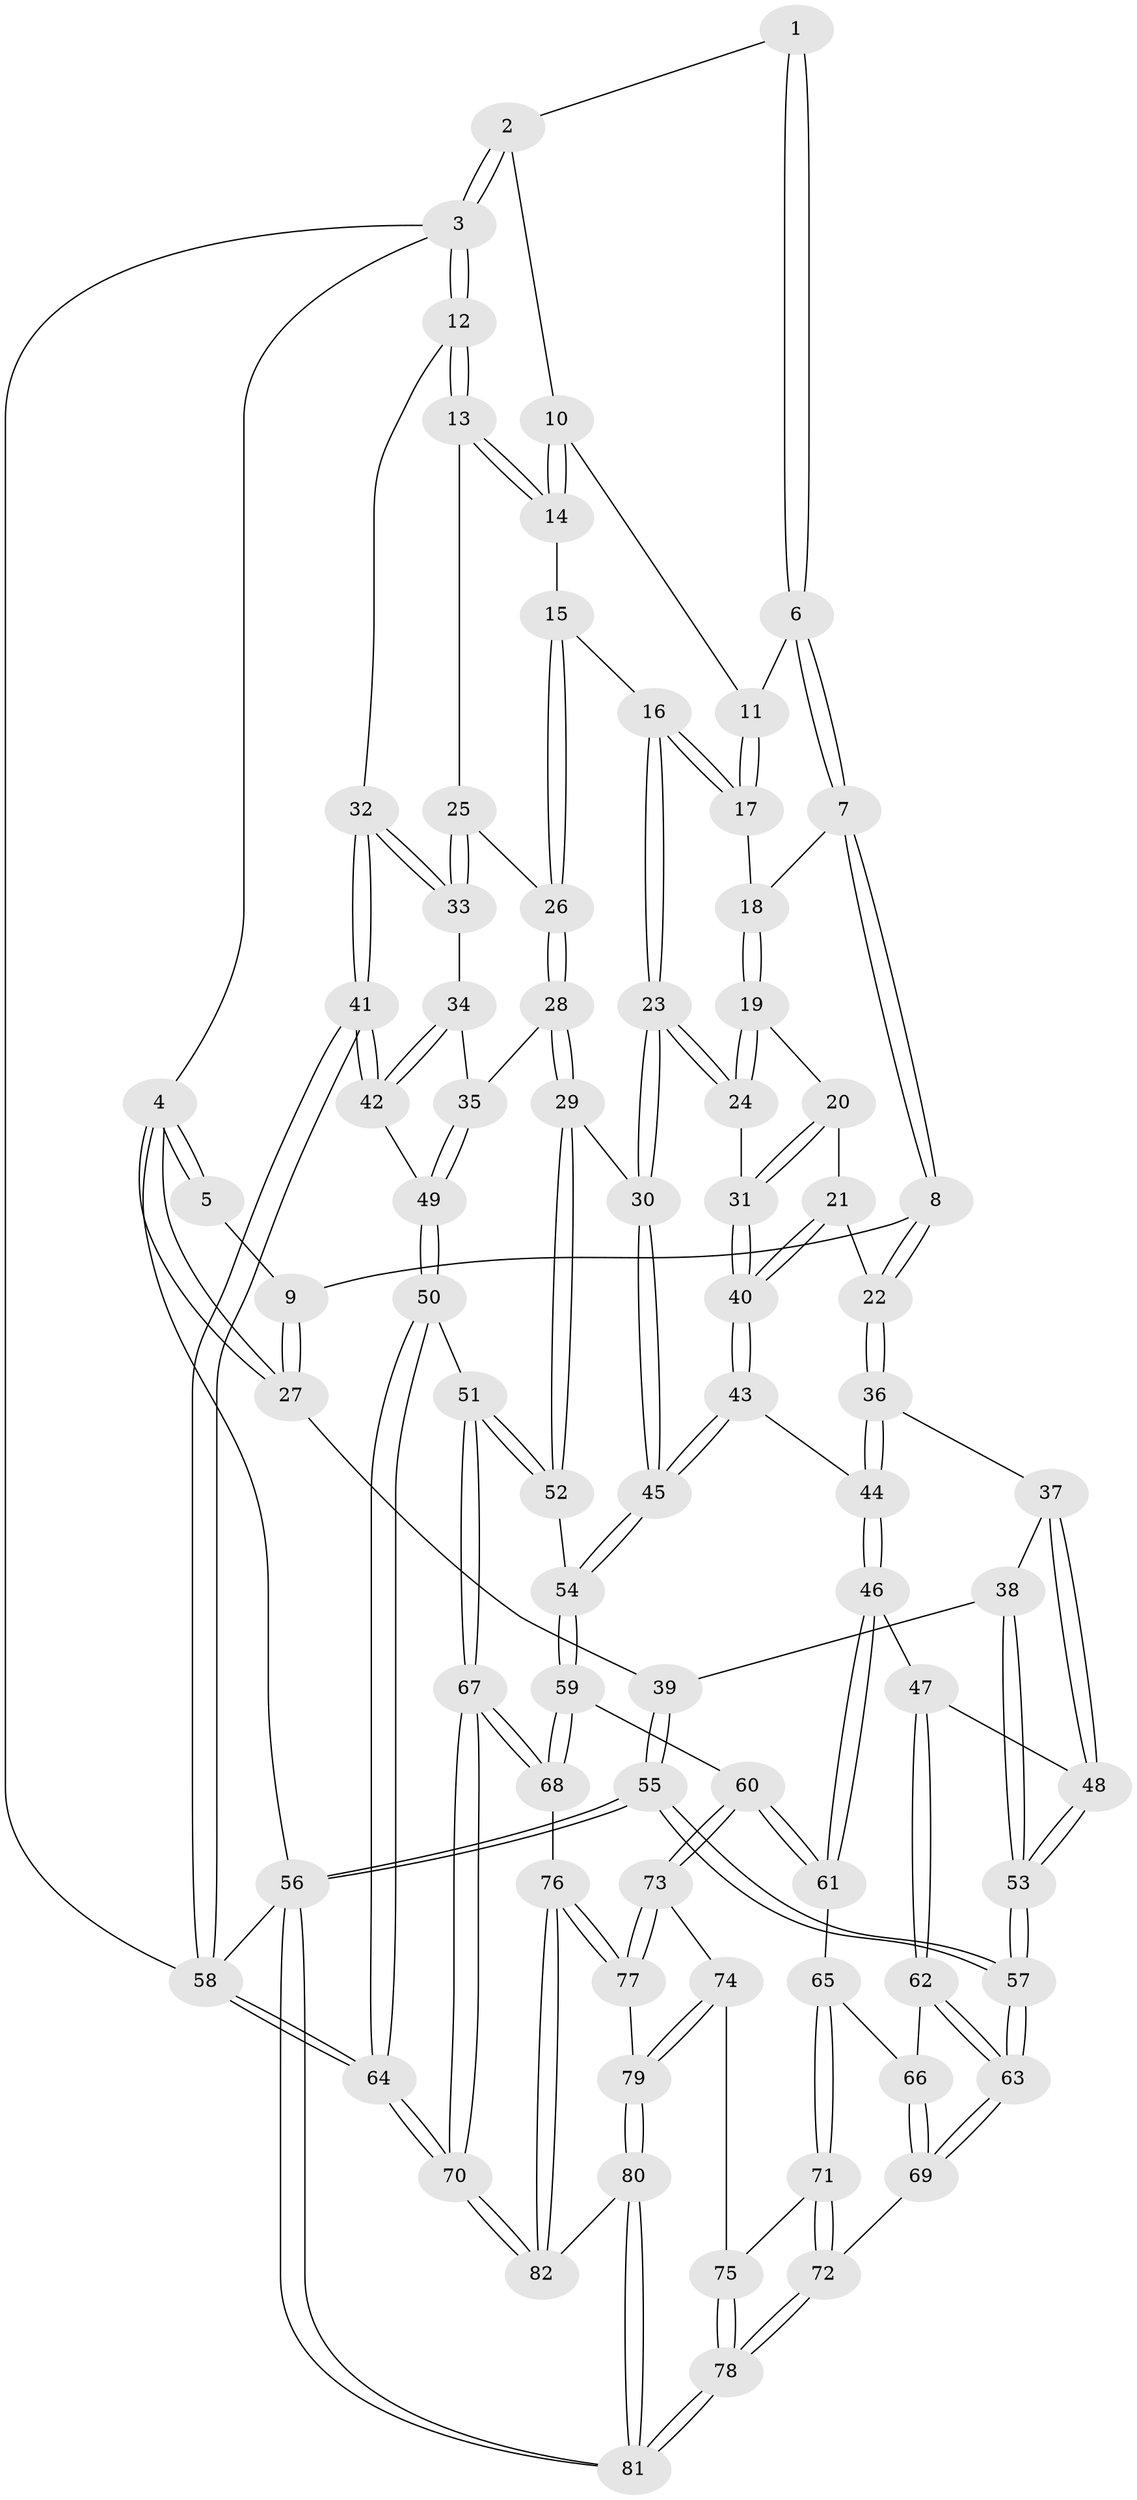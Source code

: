 // coarse degree distribution, {3: 0.52, 5: 0.04, 4: 0.28, 6: 0.04, 2: 0.12}
// Generated by graph-tools (version 1.1) at 2025/54/03/04/25 22:54:10]
// undirected, 82 vertices, 202 edges
graph export_dot {
  node [color=gray90,style=filled];
  1 [pos="+0.24775027793850726+0"];
  2 [pos="+0.855634592700415+0"];
  3 [pos="+1+0"];
  4 [pos="+0+0"];
  5 [pos="+0+0"];
  6 [pos="+0.3625298331006163+0.1346155954136333"];
  7 [pos="+0.3598249091520828+0.15522096019109888"];
  8 [pos="+0.3031240674705474+0.3124631025345101"];
  9 [pos="+0.14332754679566848+0.2730235977822344"];
  10 [pos="+0.821307494544341+0"];
  11 [pos="+0.7026845029897769+0.07673190408679739"];
  12 [pos="+1+0.3165445053047283"];
  13 [pos="+1+0.31459021743617693"];
  14 [pos="+0.8885337766962419+0.27232856533230004"];
  15 [pos="+0.8730016702822998+0.30181425897192266"];
  16 [pos="+0.7155363845546475+0.33653754461519886"];
  17 [pos="+0.6614802274625564+0.20308653439507543"];
  18 [pos="+0.5868540225797239+0.2517409179607641"];
  19 [pos="+0.5467880065248091+0.3117039914183734"];
  20 [pos="+0.44714177660341475+0.344212671093692"];
  21 [pos="+0.32341795692519504+0.3363267481032581"];
  22 [pos="+0.31023904517652934+0.32891054467527137"];
  23 [pos="+0.6893888288694427+0.48353173187343923"];
  24 [pos="+0.6577470727112833+0.4764617114367369"];
  25 [pos="+0.9186396024125347+0.4208326665148543"];
  26 [pos="+0.8807499015265925+0.4201464834649622"];
  27 [pos="+0+0.3973874632866029"];
  28 [pos="+0.8097254646126728+0.5082165403393342"];
  29 [pos="+0.7101479862016568+0.4972731827693427"];
  30 [pos="+0.694513313855554+0.4890985966065604"];
  31 [pos="+0.5764747549992921+0.48630028334022996"];
  32 [pos="+1+0.45958690843634276"];
  33 [pos="+1+0.45829329257361434"];
  34 [pos="+0.9625406531712533+0.50448065562898"];
  35 [pos="+0.8211180647050111+0.5206297617871352"];
  36 [pos="+0.22260575167535532+0.49038804793995716"];
  37 [pos="+0.18369955338123461+0.5249544722831794"];
  38 [pos="+0+0.46556105236927964"];
  39 [pos="+0+0.4039353048234749"];
  40 [pos="+0.4539430544133882+0.5542371312181246"];
  41 [pos="+1+0.674009266510114"];
  42 [pos="+1+0.6549727812079088"];
  43 [pos="+0.4396714439730068+0.6069524492357168"];
  44 [pos="+0.3954959650872195+0.6224768187913816"];
  45 [pos="+0.5455033932854648+0.7206050458419861"];
  46 [pos="+0.3123301643865601+0.6974202434020502"];
  47 [pos="+0.25798110615402436+0.6813842936764709"];
  48 [pos="+0.18553950882105733+0.6333459377448042"];
  49 [pos="+0.9097875429641747+0.6574610293142615"];
  50 [pos="+0.8669192860786862+0.7136811247316799"];
  51 [pos="+0.7857983986185382+0.7608552841445606"];
  52 [pos="+0.7183787617744228+0.7125274787277344"];
  53 [pos="+0.10506101408807164+0.6940667190702173"];
  54 [pos="+0.5481846311350729+0.7285774734578953"];
  55 [pos="+0+0.9846558361892399"];
  56 [pos="+0+1"];
  57 [pos="+0+0.8600307940402883"];
  58 [pos="+1+1"];
  59 [pos="+0.5376324959443602+0.7768864439626534"];
  60 [pos="+0.46872816646638094+0.8196202800433621"];
  61 [pos="+0.3295794173040576+0.7714138542665241"];
  62 [pos="+0.1994542537693764+0.7829835022248309"];
  63 [pos="+0.054731901519293163+0.8591640139643362"];
  64 [pos="+1+1"];
  65 [pos="+0.3101753564698589+0.8021745050081179"];
  66 [pos="+0.2947230126942976+0.8091158084492864"];
  67 [pos="+0.7519152324566752+0.930789365982188"];
  68 [pos="+0.6306155862769359+0.8888437185576715"];
  69 [pos="+0.20546646880300043+0.8901472143092192"];
  70 [pos="+0.987137065252771+1"];
  71 [pos="+0.3314817229168653+0.8822781349763048"];
  72 [pos="+0.2573177026638558+0.9409755193735989"];
  73 [pos="+0.4500869526783813+0.8715517914703862"];
  74 [pos="+0.39002129301699934+0.9149517989737124"];
  75 [pos="+0.38694894393650026+0.9146134582694627"];
  76 [pos="+0.5260036519745911+0.983926959026758"];
  77 [pos="+0.4852768307903687+0.9377362817715381"];
  78 [pos="+0.27531916829882086+0.9989711881205572"];
  79 [pos="+0.4041900793765928+0.990589370025158"];
  80 [pos="+0.39676518180520126+1"];
  81 [pos="+0.27610560186210953+1"];
  82 [pos="+0.48473494492840447+1"];
  1 -- 2;
  1 -- 6;
  1 -- 6;
  2 -- 3;
  2 -- 3;
  2 -- 10;
  3 -- 4;
  3 -- 12;
  3 -- 12;
  3 -- 58;
  4 -- 5;
  4 -- 5;
  4 -- 27;
  4 -- 27;
  4 -- 56;
  5 -- 9;
  6 -- 7;
  6 -- 7;
  6 -- 11;
  7 -- 8;
  7 -- 8;
  7 -- 18;
  8 -- 9;
  8 -- 22;
  8 -- 22;
  9 -- 27;
  9 -- 27;
  10 -- 11;
  10 -- 14;
  10 -- 14;
  11 -- 17;
  11 -- 17;
  12 -- 13;
  12 -- 13;
  12 -- 32;
  13 -- 14;
  13 -- 14;
  13 -- 25;
  14 -- 15;
  15 -- 16;
  15 -- 26;
  15 -- 26;
  16 -- 17;
  16 -- 17;
  16 -- 23;
  16 -- 23;
  17 -- 18;
  18 -- 19;
  18 -- 19;
  19 -- 20;
  19 -- 24;
  19 -- 24;
  20 -- 21;
  20 -- 31;
  20 -- 31;
  21 -- 22;
  21 -- 40;
  21 -- 40;
  22 -- 36;
  22 -- 36;
  23 -- 24;
  23 -- 24;
  23 -- 30;
  23 -- 30;
  24 -- 31;
  25 -- 26;
  25 -- 33;
  25 -- 33;
  26 -- 28;
  26 -- 28;
  27 -- 39;
  28 -- 29;
  28 -- 29;
  28 -- 35;
  29 -- 30;
  29 -- 52;
  29 -- 52;
  30 -- 45;
  30 -- 45;
  31 -- 40;
  31 -- 40;
  32 -- 33;
  32 -- 33;
  32 -- 41;
  32 -- 41;
  33 -- 34;
  34 -- 35;
  34 -- 42;
  34 -- 42;
  35 -- 49;
  35 -- 49;
  36 -- 37;
  36 -- 44;
  36 -- 44;
  37 -- 38;
  37 -- 48;
  37 -- 48;
  38 -- 39;
  38 -- 53;
  38 -- 53;
  39 -- 55;
  39 -- 55;
  40 -- 43;
  40 -- 43;
  41 -- 42;
  41 -- 42;
  41 -- 58;
  41 -- 58;
  42 -- 49;
  43 -- 44;
  43 -- 45;
  43 -- 45;
  44 -- 46;
  44 -- 46;
  45 -- 54;
  45 -- 54;
  46 -- 47;
  46 -- 61;
  46 -- 61;
  47 -- 48;
  47 -- 62;
  47 -- 62;
  48 -- 53;
  48 -- 53;
  49 -- 50;
  49 -- 50;
  50 -- 51;
  50 -- 64;
  50 -- 64;
  51 -- 52;
  51 -- 52;
  51 -- 67;
  51 -- 67;
  52 -- 54;
  53 -- 57;
  53 -- 57;
  54 -- 59;
  54 -- 59;
  55 -- 56;
  55 -- 56;
  55 -- 57;
  55 -- 57;
  56 -- 81;
  56 -- 81;
  56 -- 58;
  57 -- 63;
  57 -- 63;
  58 -- 64;
  58 -- 64;
  59 -- 60;
  59 -- 68;
  59 -- 68;
  60 -- 61;
  60 -- 61;
  60 -- 73;
  60 -- 73;
  61 -- 65;
  62 -- 63;
  62 -- 63;
  62 -- 66;
  63 -- 69;
  63 -- 69;
  64 -- 70;
  64 -- 70;
  65 -- 66;
  65 -- 71;
  65 -- 71;
  66 -- 69;
  66 -- 69;
  67 -- 68;
  67 -- 68;
  67 -- 70;
  67 -- 70;
  68 -- 76;
  69 -- 72;
  70 -- 82;
  70 -- 82;
  71 -- 72;
  71 -- 72;
  71 -- 75;
  72 -- 78;
  72 -- 78;
  73 -- 74;
  73 -- 77;
  73 -- 77;
  74 -- 75;
  74 -- 79;
  74 -- 79;
  75 -- 78;
  75 -- 78;
  76 -- 77;
  76 -- 77;
  76 -- 82;
  76 -- 82;
  77 -- 79;
  78 -- 81;
  78 -- 81;
  79 -- 80;
  79 -- 80;
  80 -- 81;
  80 -- 81;
  80 -- 82;
}

